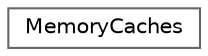 digraph "Graphical Class Hierarchy"
{
 // LATEX_PDF_SIZE
  bgcolor="transparent";
  edge [fontname=Helvetica,fontsize=10,labelfontname=Helvetica,labelfontsize=10];
  node [fontname=Helvetica,fontsize=10,shape=box,height=0.2,width=0.4];
  rankdir="LR";
  Node0 [id="Node000000",label="MemoryCaches",height=0.2,width=0.4,color="grey40", fillcolor="white", style="filled",URL="$structMemoryCaches.html",tooltip="Structure to manage all types of caches."];
}
